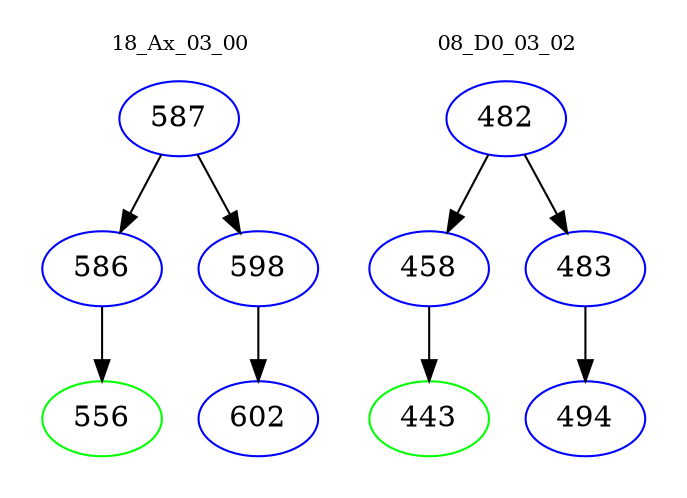 digraph{
subgraph cluster_0 {
color = white
label = "18_Ax_03_00";
fontsize=10;
T0_587 [label="587", color="blue"]
T0_587 -> T0_586 [color="black"]
T0_586 [label="586", color="blue"]
T0_586 -> T0_556 [color="black"]
T0_556 [label="556", color="green"]
T0_587 -> T0_598 [color="black"]
T0_598 [label="598", color="blue"]
T0_598 -> T0_602 [color="black"]
T0_602 [label="602", color="blue"]
}
subgraph cluster_1 {
color = white
label = "08_D0_03_02";
fontsize=10;
T1_482 [label="482", color="blue"]
T1_482 -> T1_458 [color="black"]
T1_458 [label="458", color="blue"]
T1_458 -> T1_443 [color="black"]
T1_443 [label="443", color="green"]
T1_482 -> T1_483 [color="black"]
T1_483 [label="483", color="blue"]
T1_483 -> T1_494 [color="black"]
T1_494 [label="494", color="blue"]
}
}
